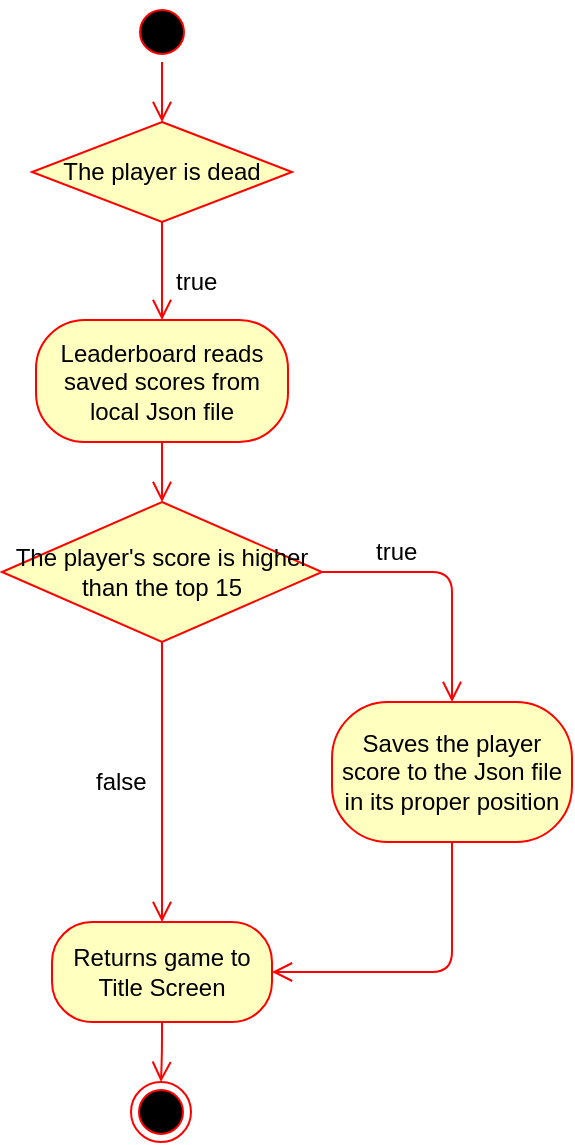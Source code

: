 <mxfile version="12.1.1" type="device" pages="1"><diagram id="x76shl0ZFKNHqq8oTA5M" name="Page-1"><mxGraphModel dx="1408" dy="731" grid="1" gridSize="10" guides="1" tooltips="1" connect="1" arrows="1" fold="1" page="1" pageScale="1" pageWidth="850" pageHeight="1100" math="0" shadow="0"><root><mxCell id="0"/><mxCell id="1" parent="0"/><mxCell id="1xpRUuyCKJ5ZI-S15lPc-42" value="" style="ellipse;html=1;shape=startState;fillColor=#000000;strokeColor=#ff0000;" vertex="1" parent="1"><mxGeometry x="410" y="170" width="30" height="30" as="geometry"/></mxCell><mxCell id="1xpRUuyCKJ5ZI-S15lPc-43" value="" style="edgeStyle=orthogonalEdgeStyle;html=1;verticalAlign=bottom;endArrow=open;endSize=8;strokeColor=#ff0000;" edge="1" parent="1" source="1xpRUuyCKJ5ZI-S15lPc-42" target="1xpRUuyCKJ5ZI-S15lPc-44"><mxGeometry relative="1" as="geometry"><mxPoint x="425" y="230" as="targetPoint"/></mxGeometry></mxCell><mxCell id="1xpRUuyCKJ5ZI-S15lPc-44" value="The player is dead" style="rhombus;whiteSpace=wrap;html=1;fillColor=#ffffc0;strokeColor=#ff0000;" vertex="1" parent="1"><mxGeometry x="360" y="230" width="130" height="50" as="geometry"/></mxCell><mxCell id="1xpRUuyCKJ5ZI-S15lPc-45" value="" style="edgeStyle=orthogonalEdgeStyle;html=1;align=left;verticalAlign=bottom;endArrow=open;endSize=8;strokeColor=#ff0000;" edge="1" parent="1" source="1xpRUuyCKJ5ZI-S15lPc-44" target="1xpRUuyCKJ5ZI-S15lPc-83"><mxGeometry x="0.2" y="5" relative="1" as="geometry"><mxPoint x="425" y="315" as="targetPoint"/><mxPoint as="offset"/></mxGeometry></mxCell><mxCell id="1xpRUuyCKJ5ZI-S15lPc-49" value="" style="edgeStyle=orthogonalEdgeStyle;html=1;align=left;verticalAlign=top;endArrow=open;endSize=8;strokeColor=#ff0000;" edge="1" parent="1" source="1xpRUuyCKJ5ZI-S15lPc-83" target="1xpRUuyCKJ5ZI-S15lPc-58"><mxGeometry x="0.541" y="-30" relative="1" as="geometry"><mxPoint x="425" y="430" as="targetPoint"/><mxPoint x="425" y="385" as="sourcePoint"/><Array as="points"/><mxPoint as="offset"/></mxGeometry></mxCell><mxCell id="1xpRUuyCKJ5ZI-S15lPc-57" value="true" style="text;html=1;resizable=0;points=[];autosize=1;align=left;verticalAlign=top;spacingTop=-4;" vertex="1" parent="1"><mxGeometry x="430" y="299.5" width="40" height="20" as="geometry"/></mxCell><mxCell id="1xpRUuyCKJ5ZI-S15lPc-58" value="The player's score is higher than the top 15" style="rhombus;whiteSpace=wrap;html=1;fillColor=#ffffc0;strokeColor=#ff0000;" vertex="1" parent="1"><mxGeometry x="345" y="420" width="160" height="70" as="geometry"/></mxCell><mxCell id="1xpRUuyCKJ5ZI-S15lPc-59" value="" style="edgeStyle=orthogonalEdgeStyle;html=1;align=left;verticalAlign=bottom;endArrow=open;endSize=8;strokeColor=#ff0000;" edge="1" parent="1" source="1xpRUuyCKJ5ZI-S15lPc-58" target="1xpRUuyCKJ5ZI-S15lPc-62"><mxGeometry x="-1" relative="1" as="geometry"><mxPoint x="600" y="475" as="targetPoint"/></mxGeometry></mxCell><mxCell id="1xpRUuyCKJ5ZI-S15lPc-60" value="" style="edgeStyle=orthogonalEdgeStyle;html=1;align=left;verticalAlign=top;endArrow=open;endSize=8;strokeColor=#ff0000;" edge="1" parent="1" source="1xpRUuyCKJ5ZI-S15lPc-58" target="1xpRUuyCKJ5ZI-S15lPc-61"><mxGeometry x="-1" relative="1" as="geometry"><mxPoint x="240" y="475" as="targetPoint"/></mxGeometry></mxCell><mxCell id="1xpRUuyCKJ5ZI-S15lPc-61" value="Returns game to Title Screen" style="rounded=1;whiteSpace=wrap;html=1;arcSize=40;fontColor=#000000;fillColor=#ffffc0;strokeColor=#ff0000;" vertex="1" parent="1"><mxGeometry x="370" y="630" width="110" height="50" as="geometry"/></mxCell><mxCell id="1xpRUuyCKJ5ZI-S15lPc-62" value="Saves the player score to the Json file in its proper position" style="rounded=1;whiteSpace=wrap;html=1;arcSize=40;fontColor=#000000;fillColor=#ffffc0;strokeColor=#ff0000;" vertex="1" parent="1"><mxGeometry x="510" y="520" width="120" height="70" as="geometry"/></mxCell><mxCell id="1xpRUuyCKJ5ZI-S15lPc-63" value="false" style="text;html=1;resizable=0;points=[];autosize=1;align=left;verticalAlign=top;spacingTop=-4;" vertex="1" parent="1"><mxGeometry x="390" y="550" width="40" height="20" as="geometry"/></mxCell><mxCell id="1xpRUuyCKJ5ZI-S15lPc-64" value="true" style="text;html=1;resizable=0;points=[];autosize=1;align=left;verticalAlign=top;spacingTop=-4;" vertex="1" parent="1"><mxGeometry x="530" y="435" width="40" height="20" as="geometry"/></mxCell><mxCell id="1xpRUuyCKJ5ZI-S15lPc-81" value="" style="ellipse;html=1;shape=endState;fillColor=#000000;strokeColor=#ff0000;" vertex="1" parent="1"><mxGeometry x="409.5" y="710" width="30" height="30" as="geometry"/></mxCell><mxCell id="1xpRUuyCKJ5ZI-S15lPc-82" value="" style="edgeStyle=orthogonalEdgeStyle;html=1;verticalAlign=bottom;endArrow=open;endSize=8;strokeColor=#ff0000;" edge="1" parent="1" source="1xpRUuyCKJ5ZI-S15lPc-61" target="1xpRUuyCKJ5ZI-S15lPc-81"><mxGeometry relative="1" as="geometry"><mxPoint x="423" y="1040" as="targetPoint"/><mxPoint x="260" y="630" as="sourcePoint"/></mxGeometry></mxCell><mxCell id="1xpRUuyCKJ5ZI-S15lPc-83" value="Leaderboard reads saved scores from local Json file" style="rounded=1;whiteSpace=wrap;html=1;arcSize=40;fontColor=#000000;fillColor=#ffffc0;strokeColor=#ff0000;" vertex="1" parent="1"><mxGeometry x="362" y="329" width="126" height="61" as="geometry"/></mxCell><mxCell id="1xpRUuyCKJ5ZI-S15lPc-86" value="" style="edgeStyle=orthogonalEdgeStyle;html=1;align=left;verticalAlign=bottom;endArrow=open;endSize=8;strokeColor=#ff0000;" edge="1" parent="1" source="1xpRUuyCKJ5ZI-S15lPc-62" target="1xpRUuyCKJ5ZI-S15lPc-61"><mxGeometry x="-1" relative="1" as="geometry"><mxPoint x="584" y="520" as="targetPoint"/><mxPoint x="514.5" y="455" as="sourcePoint"/><Array as="points"><mxPoint x="570" y="655"/></Array></mxGeometry></mxCell></root></mxGraphModel></diagram></mxfile>